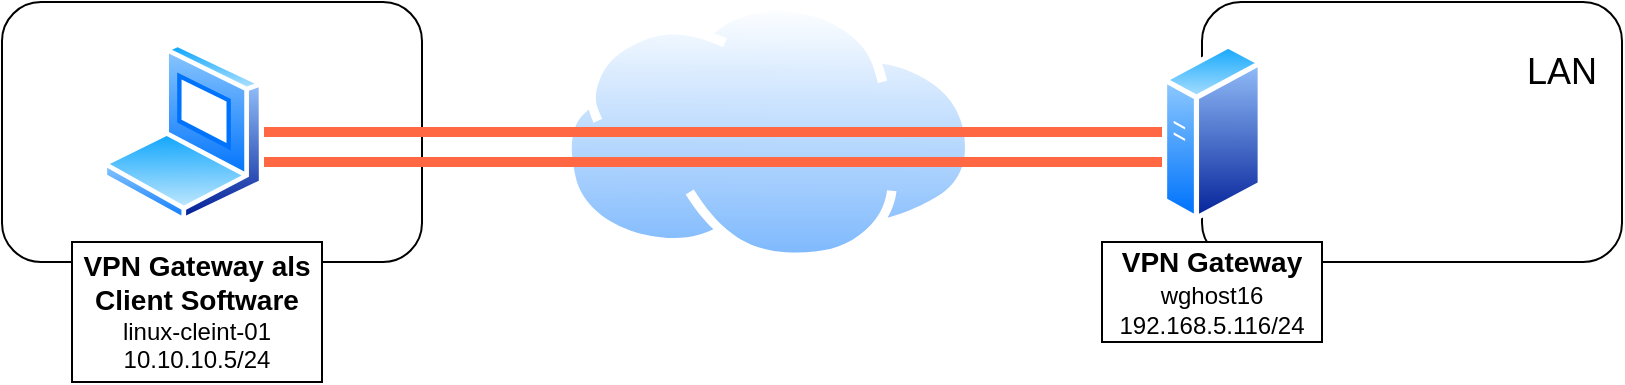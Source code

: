 <mxfile version="24.4.7" type="device">
  <diagram name="Seite-1" id="uqGCCNN3jYTd-kQmsEYR">
    <mxGraphModel dx="1195" dy="715" grid="1" gridSize="10" guides="1" tooltips="1" connect="1" arrows="1" fold="1" page="1" pageScale="1" pageWidth="827" pageHeight="1169" math="0" shadow="0">
      <root>
        <mxCell id="0" />
        <mxCell id="1" parent="0" />
        <mxCell id="b1SX6c5tiu6r0ZHG3ixj-16" value="" style="rounded=1;whiteSpace=wrap;html=1;" vertex="1" parent="1">
          <mxGeometry x="610" y="350" width="210" height="130" as="geometry" />
        </mxCell>
        <mxCell id="b1SX6c5tiu6r0ZHG3ixj-15" value="" style="rounded=1;whiteSpace=wrap;html=1;" vertex="1" parent="1">
          <mxGeometry x="10" y="350" width="210" height="130" as="geometry" />
        </mxCell>
        <mxCell id="b1SX6c5tiu6r0ZHG3ixj-2" value="" style="image;aspect=fixed;perimeter=ellipsePerimeter;html=1;align=center;shadow=0;dashed=0;spacingTop=3;image=img/lib/active_directory/generic_server.svg;" vertex="1" parent="1">
          <mxGeometry x="590" y="370" width="50.4" height="90" as="geometry" />
        </mxCell>
        <mxCell id="b1SX6c5tiu6r0ZHG3ixj-1" value="" style="image;aspect=fixed;perimeter=ellipsePerimeter;html=1;align=center;shadow=0;dashed=0;spacingTop=3;image=img/lib/active_directory/laptop_client.svg;" vertex="1" parent="1">
          <mxGeometry x="60" y="370" width="81" height="90" as="geometry" />
        </mxCell>
        <mxCell id="b1SX6c5tiu6r0ZHG3ixj-3" value="" style="image;aspect=fixed;perimeter=ellipsePerimeter;html=1;align=center;shadow=0;dashed=0;spacingTop=3;image=img/lib/active_directory/internet_cloud.svg;" vertex="1" parent="1">
          <mxGeometry x="290" y="350" width="206.36" height="130" as="geometry" />
        </mxCell>
        <mxCell id="b1SX6c5tiu6r0ZHG3ixj-18" value="&lt;font style=&quot;font-size: 14px;&quot;&gt;&lt;b&gt;VPN Gateway&lt;/b&gt;&lt;/font&gt;&lt;div&gt;&lt;font style=&quot;font-size: 14px;&quot;&gt;&lt;span style=&quot;font-size: 12px;&quot;&gt;wghost16&lt;/span&gt;&lt;div style=&quot;font-size: 12px;&quot;&gt;192.168.5.116/24&lt;/div&gt;&lt;/font&gt;&lt;/div&gt;" style="rounded=0;whiteSpace=wrap;html=1;" vertex="1" parent="1">
          <mxGeometry x="560" y="470" width="110" height="50" as="geometry" />
        </mxCell>
        <mxCell id="b1SX6c5tiu6r0ZHG3ixj-21" value="&lt;font style=&quot;font-size: 18px;&quot;&gt;LAN&lt;/font&gt;" style="text;html=1;align=center;verticalAlign=middle;whiteSpace=wrap;rounded=0;" vertex="1" parent="1">
          <mxGeometry x="770" y="370" width="40" height="30" as="geometry" />
        </mxCell>
        <mxCell id="b1SX6c5tiu6r0ZHG3ixj-24" value="&lt;div&gt;&lt;font style=&quot;font-size: 14px;&quot;&gt;&lt;b&gt;VPN Gateway als Client Software&lt;/b&gt;&lt;/font&gt;&lt;/div&gt;linux-cleint-01&lt;div&gt;10.10.10.5/24&lt;/div&gt;" style="rounded=0;whiteSpace=wrap;html=1;" vertex="1" parent="1">
          <mxGeometry x="45" y="470" width="125" height="70" as="geometry" />
        </mxCell>
        <mxCell id="b1SX6c5tiu6r0ZHG3ixj-26" value="" style="endArrow=none;html=1;rounded=0;exitX=1;exitY=0.5;exitDx=0;exitDy=0;entryX=0;entryY=0.5;entryDx=0;entryDy=0;strokeWidth=5;strokeColor=#FF6842;" edge="1" parent="1" source="b1SX6c5tiu6r0ZHG3ixj-1" target="b1SX6c5tiu6r0ZHG3ixj-2">
          <mxGeometry width="50" height="50" relative="1" as="geometry">
            <mxPoint x="490" y="480" as="sourcePoint" />
            <mxPoint x="540" y="430" as="targetPoint" />
          </mxGeometry>
        </mxCell>
        <mxCell id="b1SX6c5tiu6r0ZHG3ixj-27" value="" style="endArrow=none;html=1;rounded=0;exitX=1;exitY=0.5;exitDx=0;exitDy=0;entryX=0;entryY=0.5;entryDx=0;entryDy=0;strokeWidth=5;strokeColor=#FF6842;" edge="1" parent="1">
          <mxGeometry width="50" height="50" relative="1" as="geometry">
            <mxPoint x="141" y="430" as="sourcePoint" />
            <mxPoint x="590" y="430" as="targetPoint" />
          </mxGeometry>
        </mxCell>
      </root>
    </mxGraphModel>
  </diagram>
</mxfile>
